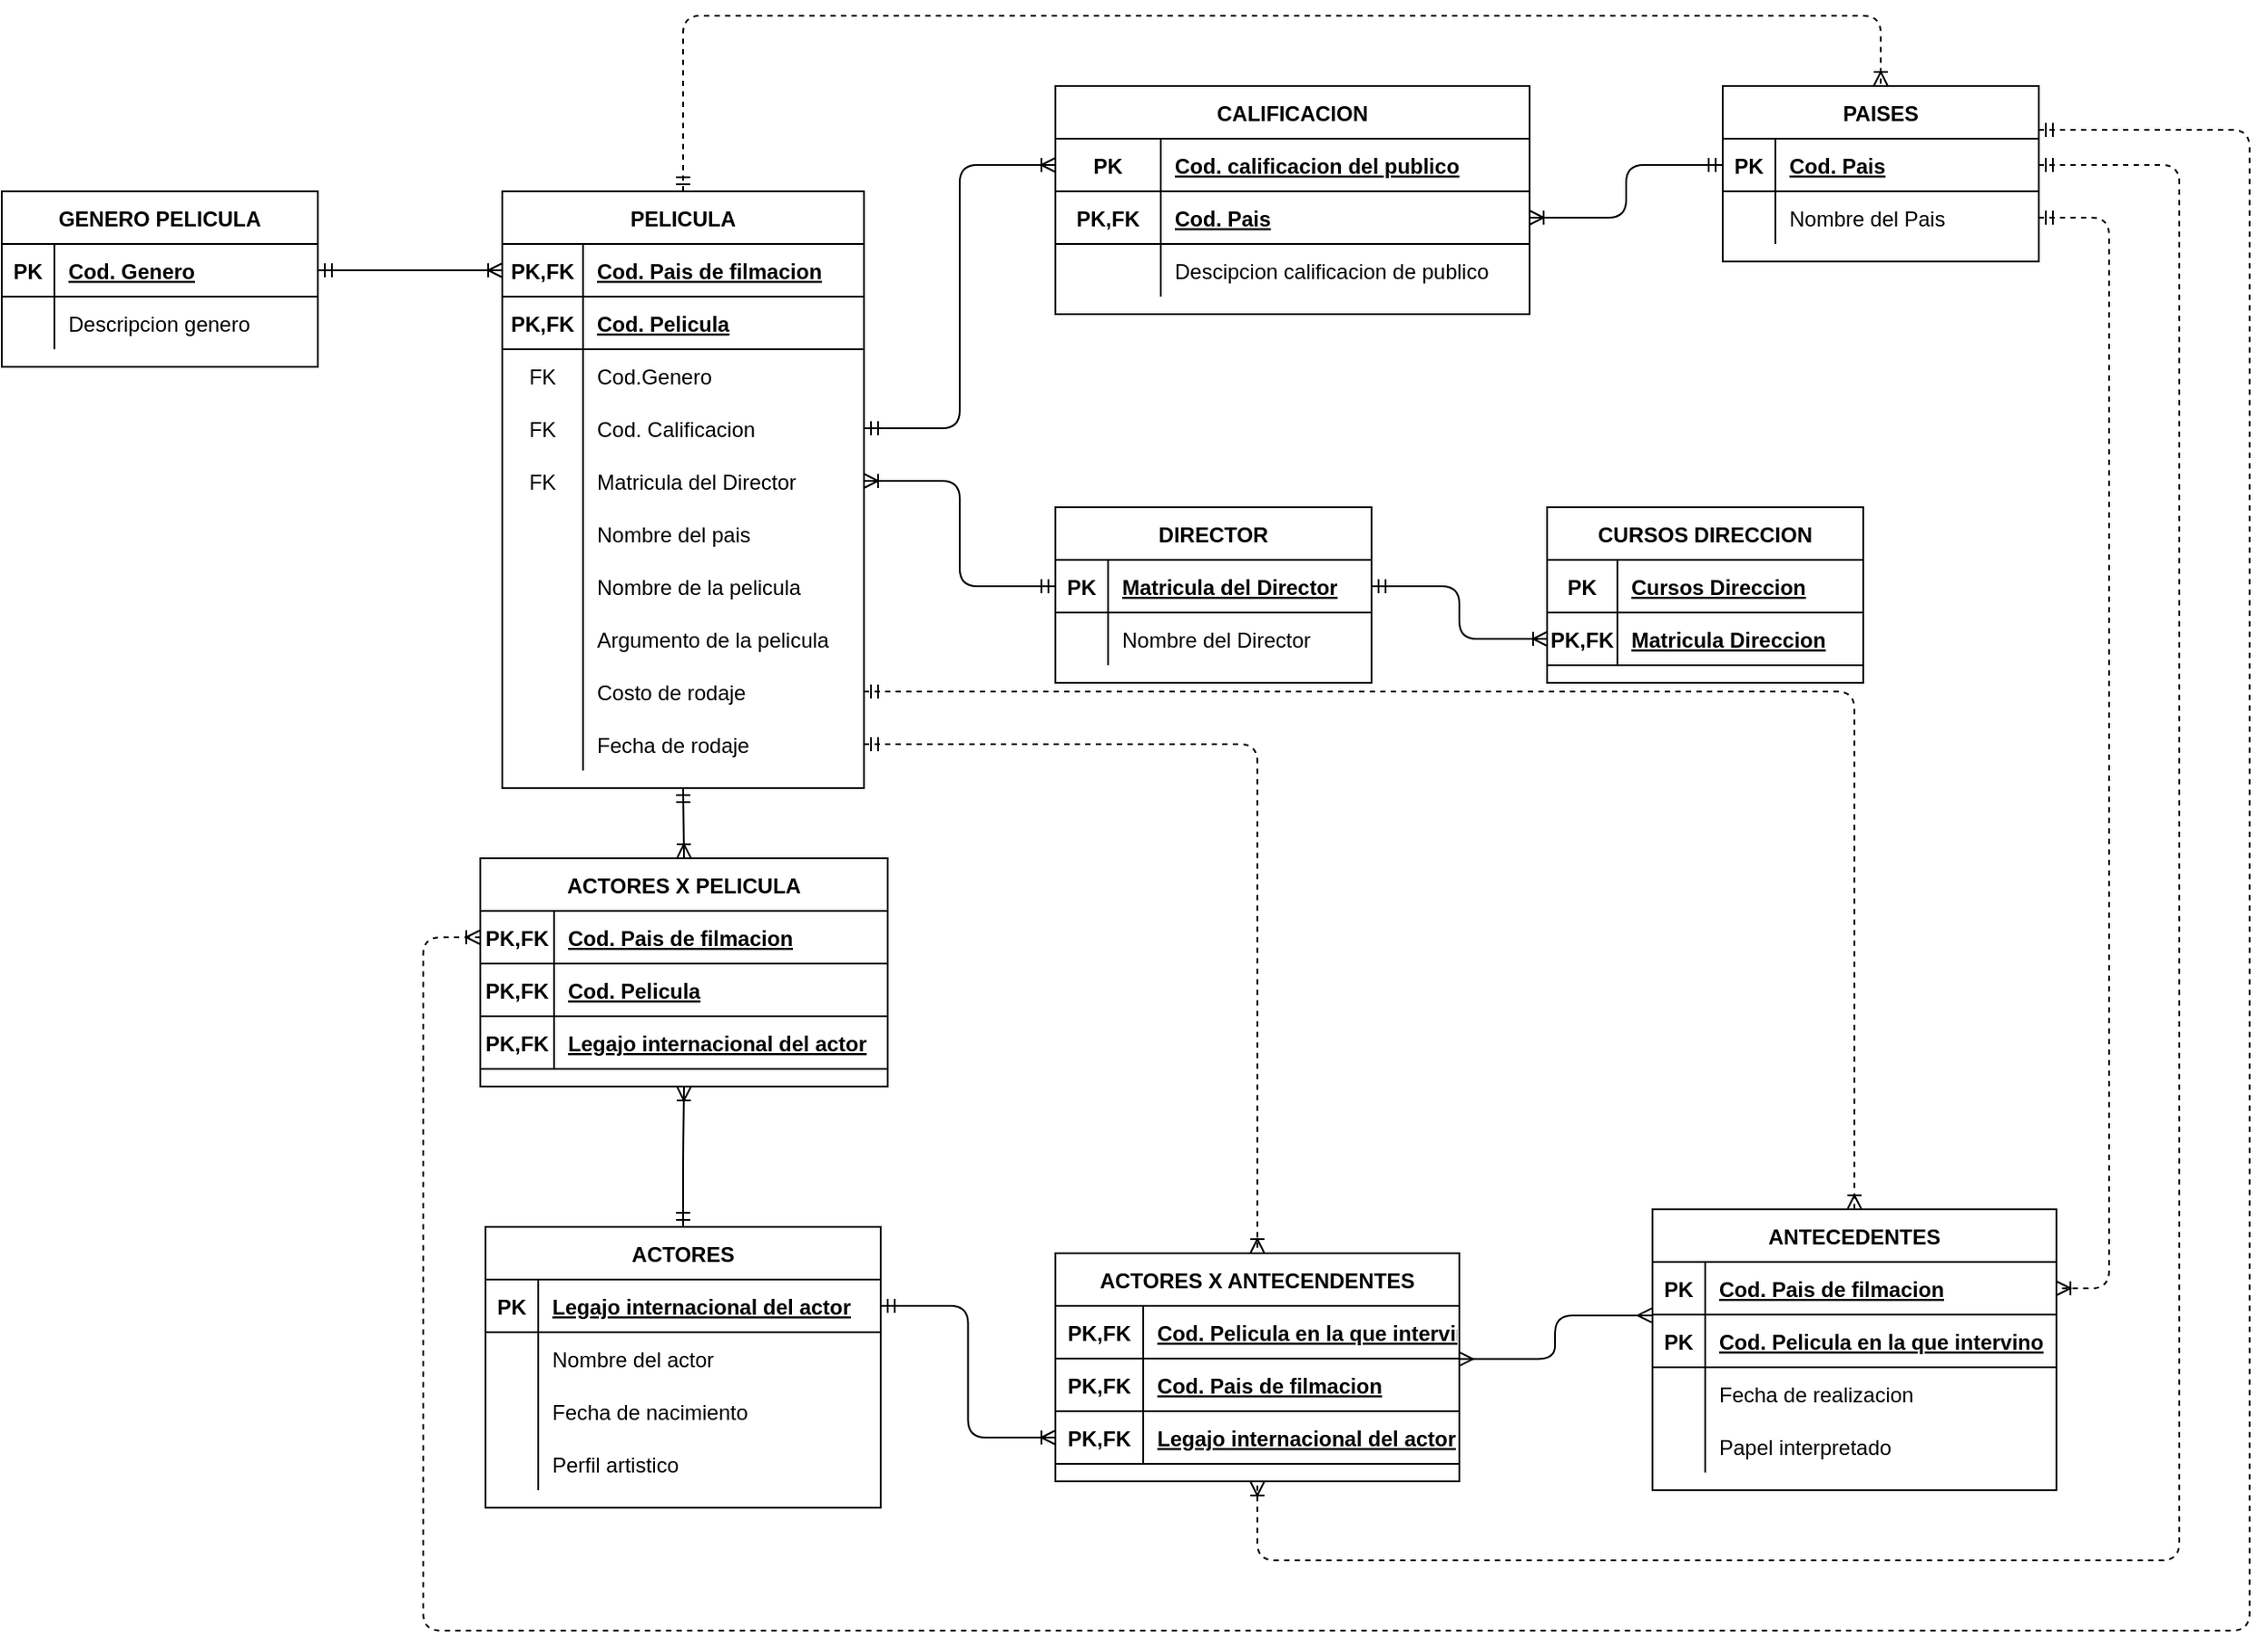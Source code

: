 <mxfile version="14.5.1" type="device"><diagram id="kVDSTqVcXKQELUIXkjLR" name="Page-1"><mxGraphModel dx="1342" dy="642" grid="1" gridSize="10" guides="1" tooltips="1" connect="1" arrows="1" fold="1" page="1" pageScale="1" pageWidth="827" pageHeight="1169" math="0" shadow="0"><root><mxCell id="0"/><mxCell id="1" parent="0"/><mxCell id="yVEAFRLBSTKk6e_BJKN3-1" value="PELICULA" style="shape=table;startSize=30;container=1;collapsible=1;childLayout=tableLayout;fixedRows=1;rowLines=0;fontStyle=1;align=center;resizeLast=1;" parent="1" vertex="1"><mxGeometry x="325" y="140" width="206" height="340" as="geometry"/></mxCell><mxCell id="yVEAFRLBSTKk6e_BJKN3-2" value="" style="shape=partialRectangle;collapsible=0;dropTarget=0;pointerEvents=0;fillColor=none;top=0;left=0;bottom=1;right=0;points=[[0,0.5],[1,0.5]];portConstraint=eastwest;" parent="yVEAFRLBSTKk6e_BJKN3-1" vertex="1"><mxGeometry y="30" width="206" height="30" as="geometry"/></mxCell><mxCell id="yVEAFRLBSTKk6e_BJKN3-3" value="PK,FK" style="shape=partialRectangle;connectable=0;fillColor=none;top=0;left=0;bottom=0;right=0;fontStyle=1;overflow=hidden;" parent="yVEAFRLBSTKk6e_BJKN3-2" vertex="1"><mxGeometry width="46" height="30" as="geometry"/></mxCell><mxCell id="yVEAFRLBSTKk6e_BJKN3-4" value="Cod. Pais de filmacion" style="shape=partialRectangle;connectable=0;fillColor=none;top=0;left=0;bottom=0;right=0;align=left;spacingLeft=6;fontStyle=5;overflow=hidden;" parent="yVEAFRLBSTKk6e_BJKN3-2" vertex="1"><mxGeometry x="46" width="160" height="30" as="geometry"/></mxCell><mxCell id="yVEAFRLBSTKk6e_BJKN3-14" value="" style="shape=partialRectangle;collapsible=0;dropTarget=0;pointerEvents=0;fillColor=none;top=0;left=0;bottom=1;right=0;points=[[0,0.5],[1,0.5]];portConstraint=eastwest;" parent="yVEAFRLBSTKk6e_BJKN3-1" vertex="1"><mxGeometry y="60" width="206" height="30" as="geometry"/></mxCell><mxCell id="yVEAFRLBSTKk6e_BJKN3-15" value="PK,FK" style="shape=partialRectangle;connectable=0;fillColor=none;top=0;left=0;bottom=0;right=0;fontStyle=1;overflow=hidden;" parent="yVEAFRLBSTKk6e_BJKN3-14" vertex="1"><mxGeometry width="46" height="30" as="geometry"/></mxCell><mxCell id="yVEAFRLBSTKk6e_BJKN3-16" value="Cod. Pelicula" style="shape=partialRectangle;connectable=0;fillColor=none;top=0;left=0;bottom=0;right=0;align=left;spacingLeft=6;fontStyle=5;overflow=hidden;" parent="yVEAFRLBSTKk6e_BJKN3-14" vertex="1"><mxGeometry x="46" width="160" height="30" as="geometry"/></mxCell><mxCell id="yVEAFRLBSTKk6e_BJKN3-31" value="" style="shape=partialRectangle;collapsible=0;dropTarget=0;pointerEvents=0;fillColor=none;top=0;left=0;bottom=0;right=0;points=[[0,0.5],[1,0.5]];portConstraint=eastwest;" parent="yVEAFRLBSTKk6e_BJKN3-1" vertex="1"><mxGeometry y="90" width="206" height="30" as="geometry"/></mxCell><mxCell id="yVEAFRLBSTKk6e_BJKN3-32" value="FK" style="shape=partialRectangle;connectable=0;fillColor=none;top=0;left=0;bottom=0;right=0;fontStyle=0;overflow=hidden;" parent="yVEAFRLBSTKk6e_BJKN3-31" vertex="1"><mxGeometry width="46" height="30" as="geometry"/></mxCell><mxCell id="yVEAFRLBSTKk6e_BJKN3-33" value="Cod.Genero" style="shape=partialRectangle;connectable=0;fillColor=none;top=0;left=0;bottom=0;right=0;align=left;spacingLeft=6;fontStyle=0;overflow=hidden;" parent="yVEAFRLBSTKk6e_BJKN3-31" vertex="1"><mxGeometry x="46" width="160" height="30" as="geometry"/></mxCell><mxCell id="w2Fs1ags7M4XUObkpMVb-5" value="" style="shape=partialRectangle;collapsible=0;dropTarget=0;pointerEvents=0;fillColor=none;top=0;left=0;bottom=0;right=0;points=[[0,0.5],[1,0.5]];portConstraint=eastwest;" parent="yVEAFRLBSTKk6e_BJKN3-1" vertex="1"><mxGeometry y="120" width="206" height="30" as="geometry"/></mxCell><mxCell id="w2Fs1ags7M4XUObkpMVb-6" value="FK" style="shape=partialRectangle;connectable=0;fillColor=none;top=0;left=0;bottom=0;right=0;fontStyle=0;overflow=hidden;" parent="w2Fs1ags7M4XUObkpMVb-5" vertex="1"><mxGeometry width="46" height="30" as="geometry"/></mxCell><mxCell id="w2Fs1ags7M4XUObkpMVb-7" value="Cod. Calificacion" style="shape=partialRectangle;connectable=0;fillColor=none;top=0;left=0;bottom=0;right=0;align=left;spacingLeft=6;fontStyle=0;overflow=hidden;" parent="w2Fs1ags7M4XUObkpMVb-5" vertex="1"><mxGeometry x="46" width="160" height="30" as="geometry"/></mxCell><mxCell id="yVEAFRLBSTKk6e_BJKN3-35" value="" style="shape=partialRectangle;collapsible=0;dropTarget=0;pointerEvents=0;fillColor=none;top=0;left=0;bottom=0;right=0;points=[[0,0.5],[1,0.5]];portConstraint=eastwest;" parent="yVEAFRLBSTKk6e_BJKN3-1" vertex="1"><mxGeometry y="150" width="206" height="30" as="geometry"/></mxCell><mxCell id="yVEAFRLBSTKk6e_BJKN3-36" value="FK" style="shape=partialRectangle;connectable=0;fillColor=none;top=0;left=0;bottom=0;right=0;fontStyle=0;overflow=hidden;" parent="yVEAFRLBSTKk6e_BJKN3-35" vertex="1"><mxGeometry width="46" height="30" as="geometry"/></mxCell><mxCell id="yVEAFRLBSTKk6e_BJKN3-37" value="Matricula del Director" style="shape=partialRectangle;connectable=0;fillColor=none;top=0;left=0;bottom=0;right=0;align=left;spacingLeft=6;fontStyle=0;overflow=hidden;" parent="yVEAFRLBSTKk6e_BJKN3-35" vertex="1"><mxGeometry x="46" width="160" height="30" as="geometry"/></mxCell><mxCell id="yVEAFRLBSTKk6e_BJKN3-5" value="" style="shape=partialRectangle;collapsible=0;dropTarget=0;pointerEvents=0;fillColor=none;top=0;left=0;bottom=0;right=0;points=[[0,0.5],[1,0.5]];portConstraint=eastwest;" parent="yVEAFRLBSTKk6e_BJKN3-1" vertex="1"><mxGeometry y="180" width="206" height="30" as="geometry"/></mxCell><mxCell id="yVEAFRLBSTKk6e_BJKN3-6" value="" style="shape=partialRectangle;connectable=0;fillColor=none;top=0;left=0;bottom=0;right=0;editable=1;overflow=hidden;" parent="yVEAFRLBSTKk6e_BJKN3-5" vertex="1"><mxGeometry width="46" height="30" as="geometry"/></mxCell><mxCell id="yVEAFRLBSTKk6e_BJKN3-7" value="Nombre del pais" style="shape=partialRectangle;connectable=0;fillColor=none;top=0;left=0;bottom=0;right=0;align=left;spacingLeft=6;overflow=hidden;" parent="yVEAFRLBSTKk6e_BJKN3-5" vertex="1"><mxGeometry x="46" width="160" height="30" as="geometry"/></mxCell><mxCell id="yVEAFRLBSTKk6e_BJKN3-8" value="" style="shape=partialRectangle;collapsible=0;dropTarget=0;pointerEvents=0;fillColor=none;top=0;left=0;bottom=0;right=0;points=[[0,0.5],[1,0.5]];portConstraint=eastwest;" parent="yVEAFRLBSTKk6e_BJKN3-1" vertex="1"><mxGeometry y="210" width="206" height="30" as="geometry"/></mxCell><mxCell id="yVEAFRLBSTKk6e_BJKN3-9" value="" style="shape=partialRectangle;connectable=0;fillColor=none;top=0;left=0;bottom=0;right=0;editable=1;overflow=hidden;" parent="yVEAFRLBSTKk6e_BJKN3-8" vertex="1"><mxGeometry width="46" height="30" as="geometry"/></mxCell><mxCell id="yVEAFRLBSTKk6e_BJKN3-10" value="Nombre de la pelicula" style="shape=partialRectangle;connectable=0;fillColor=none;top=0;left=0;bottom=0;right=0;align=left;spacingLeft=6;overflow=hidden;" parent="yVEAFRLBSTKk6e_BJKN3-8" vertex="1"><mxGeometry x="46" width="160" height="30" as="geometry"/></mxCell><mxCell id="yVEAFRLBSTKk6e_BJKN3-11" value="" style="shape=partialRectangle;collapsible=0;dropTarget=0;pointerEvents=0;fillColor=none;top=0;left=0;bottom=0;right=0;points=[[0,0.5],[1,0.5]];portConstraint=eastwest;" parent="yVEAFRLBSTKk6e_BJKN3-1" vertex="1"><mxGeometry y="240" width="206" height="30" as="geometry"/></mxCell><mxCell id="yVEAFRLBSTKk6e_BJKN3-12" value="" style="shape=partialRectangle;connectable=0;fillColor=none;top=0;left=0;bottom=0;right=0;editable=1;overflow=hidden;" parent="yVEAFRLBSTKk6e_BJKN3-11" vertex="1"><mxGeometry width="46" height="30" as="geometry"/></mxCell><mxCell id="yVEAFRLBSTKk6e_BJKN3-13" value="Argumento de la pelicula" style="shape=partialRectangle;connectable=0;fillColor=none;top=0;left=0;bottom=0;right=0;align=left;spacingLeft=6;overflow=hidden;" parent="yVEAFRLBSTKk6e_BJKN3-11" vertex="1"><mxGeometry x="46" width="160" height="30" as="geometry"/></mxCell><mxCell id="yVEAFRLBSTKk6e_BJKN3-129" value="" style="shape=partialRectangle;collapsible=0;dropTarget=0;pointerEvents=0;fillColor=none;top=0;left=0;bottom=0;right=0;points=[[0,0.5],[1,0.5]];portConstraint=eastwest;" parent="yVEAFRLBSTKk6e_BJKN3-1" vertex="1"><mxGeometry y="270" width="206" height="30" as="geometry"/></mxCell><mxCell id="yVEAFRLBSTKk6e_BJKN3-130" value="" style="shape=partialRectangle;connectable=0;fillColor=none;top=0;left=0;bottom=0;right=0;editable=1;overflow=hidden;" parent="yVEAFRLBSTKk6e_BJKN3-129" vertex="1"><mxGeometry width="46" height="30" as="geometry"/></mxCell><mxCell id="yVEAFRLBSTKk6e_BJKN3-131" value="Costo de rodaje" style="shape=partialRectangle;connectable=0;fillColor=none;top=0;left=0;bottom=0;right=0;align=left;spacingLeft=6;overflow=hidden;" parent="yVEAFRLBSTKk6e_BJKN3-129" vertex="1"><mxGeometry x="46" width="160" height="30" as="geometry"/></mxCell><mxCell id="yVEAFRLBSTKk6e_BJKN3-132" value="" style="shape=partialRectangle;collapsible=0;dropTarget=0;pointerEvents=0;fillColor=none;top=0;left=0;bottom=0;right=0;points=[[0,0.5],[1,0.5]];portConstraint=eastwest;" parent="yVEAFRLBSTKk6e_BJKN3-1" vertex="1"><mxGeometry y="300" width="206" height="30" as="geometry"/></mxCell><mxCell id="yVEAFRLBSTKk6e_BJKN3-133" value="" style="shape=partialRectangle;connectable=0;fillColor=none;top=0;left=0;bottom=0;right=0;editable=1;overflow=hidden;" parent="yVEAFRLBSTKk6e_BJKN3-132" vertex="1"><mxGeometry width="46" height="30" as="geometry"/></mxCell><mxCell id="yVEAFRLBSTKk6e_BJKN3-134" value="Fecha de rodaje" style="shape=partialRectangle;connectable=0;fillColor=none;top=0;left=0;bottom=0;right=0;align=left;spacingLeft=6;overflow=hidden;" parent="yVEAFRLBSTKk6e_BJKN3-132" vertex="1"><mxGeometry x="46" width="160" height="30" as="geometry"/></mxCell><mxCell id="yVEAFRLBSTKk6e_BJKN3-18" value="GENERO PELICULA" style="shape=table;startSize=30;container=1;collapsible=1;childLayout=tableLayout;fixedRows=1;rowLines=0;fontStyle=1;align=center;resizeLast=1;" parent="1" vertex="1"><mxGeometry x="40" y="140" width="180" height="100" as="geometry"/></mxCell><mxCell id="yVEAFRLBSTKk6e_BJKN3-19" value="" style="shape=partialRectangle;collapsible=0;dropTarget=0;pointerEvents=0;fillColor=none;top=0;left=0;bottom=1;right=0;points=[[0,0.5],[1,0.5]];portConstraint=eastwest;" parent="yVEAFRLBSTKk6e_BJKN3-18" vertex="1"><mxGeometry y="30" width="180" height="30" as="geometry"/></mxCell><mxCell id="yVEAFRLBSTKk6e_BJKN3-20" value="PK" style="shape=partialRectangle;connectable=0;fillColor=none;top=0;left=0;bottom=0;right=0;fontStyle=1;overflow=hidden;" parent="yVEAFRLBSTKk6e_BJKN3-19" vertex="1"><mxGeometry width="30" height="30" as="geometry"/></mxCell><mxCell id="yVEAFRLBSTKk6e_BJKN3-21" value="Cod. Genero" style="shape=partialRectangle;connectable=0;fillColor=none;top=0;left=0;bottom=0;right=0;align=left;spacingLeft=6;fontStyle=5;overflow=hidden;" parent="yVEAFRLBSTKk6e_BJKN3-19" vertex="1"><mxGeometry x="30" width="150" height="30" as="geometry"/></mxCell><mxCell id="yVEAFRLBSTKk6e_BJKN3-22" value="" style="shape=partialRectangle;collapsible=0;dropTarget=0;pointerEvents=0;fillColor=none;top=0;left=0;bottom=0;right=0;points=[[0,0.5],[1,0.5]];portConstraint=eastwest;" parent="yVEAFRLBSTKk6e_BJKN3-18" vertex="1"><mxGeometry y="60" width="180" height="30" as="geometry"/></mxCell><mxCell id="yVEAFRLBSTKk6e_BJKN3-23" value="" style="shape=partialRectangle;connectable=0;fillColor=none;top=0;left=0;bottom=0;right=0;editable=1;overflow=hidden;" parent="yVEAFRLBSTKk6e_BJKN3-22" vertex="1"><mxGeometry width="30" height="30" as="geometry"/></mxCell><mxCell id="yVEAFRLBSTKk6e_BJKN3-24" value="Descripcion genero" style="shape=partialRectangle;connectable=0;fillColor=none;top=0;left=0;bottom=0;right=0;align=left;spacingLeft=6;overflow=hidden;" parent="yVEAFRLBSTKk6e_BJKN3-22" vertex="1"><mxGeometry x="30" width="150" height="30" as="geometry"/></mxCell><mxCell id="yVEAFRLBSTKk6e_BJKN3-38" value="DIRECTOR" style="shape=table;startSize=30;container=1;collapsible=1;childLayout=tableLayout;fixedRows=1;rowLines=0;fontStyle=1;align=center;resizeLast=1;" parent="1" vertex="1"><mxGeometry x="640" y="320" width="180" height="100" as="geometry"/></mxCell><mxCell id="yVEAFRLBSTKk6e_BJKN3-39" value="" style="shape=partialRectangle;collapsible=0;dropTarget=0;pointerEvents=0;fillColor=none;top=0;left=0;bottom=1;right=0;points=[[0,0.5],[1,0.5]];portConstraint=eastwest;" parent="yVEAFRLBSTKk6e_BJKN3-38" vertex="1"><mxGeometry y="30" width="180" height="30" as="geometry"/></mxCell><mxCell id="yVEAFRLBSTKk6e_BJKN3-40" value="PK" style="shape=partialRectangle;connectable=0;fillColor=none;top=0;left=0;bottom=0;right=0;fontStyle=1;overflow=hidden;" parent="yVEAFRLBSTKk6e_BJKN3-39" vertex="1"><mxGeometry width="30" height="30" as="geometry"/></mxCell><mxCell id="yVEAFRLBSTKk6e_BJKN3-41" value="Matricula del Director" style="shape=partialRectangle;connectable=0;fillColor=none;top=0;left=0;bottom=0;right=0;align=left;spacingLeft=6;fontStyle=5;overflow=hidden;" parent="yVEAFRLBSTKk6e_BJKN3-39" vertex="1"><mxGeometry x="30" width="150" height="30" as="geometry"/></mxCell><mxCell id="yVEAFRLBSTKk6e_BJKN3-42" value="" style="shape=partialRectangle;collapsible=0;dropTarget=0;pointerEvents=0;fillColor=none;top=0;left=0;bottom=0;right=0;points=[[0,0.5],[1,0.5]];portConstraint=eastwest;" parent="yVEAFRLBSTKk6e_BJKN3-38" vertex="1"><mxGeometry y="60" width="180" height="30" as="geometry"/></mxCell><mxCell id="yVEAFRLBSTKk6e_BJKN3-43" value="" style="shape=partialRectangle;connectable=0;fillColor=none;top=0;left=0;bottom=0;right=0;editable=1;overflow=hidden;" parent="yVEAFRLBSTKk6e_BJKN3-42" vertex="1"><mxGeometry width="30" height="30" as="geometry"/></mxCell><mxCell id="yVEAFRLBSTKk6e_BJKN3-44" value="Nombre del Director" style="shape=partialRectangle;connectable=0;fillColor=none;top=0;left=0;bottom=0;right=0;align=left;spacingLeft=6;overflow=hidden;" parent="yVEAFRLBSTKk6e_BJKN3-42" vertex="1"><mxGeometry x="30" width="150" height="30" as="geometry"/></mxCell><mxCell id="yVEAFRLBSTKk6e_BJKN3-52" value="ACTORES" style="shape=table;startSize=30;container=1;collapsible=1;childLayout=tableLayout;fixedRows=1;rowLines=0;fontStyle=1;align=center;resizeLast=1;" parent="1" vertex="1"><mxGeometry x="315.5" y="730" width="225" height="160" as="geometry"/></mxCell><mxCell id="yVEAFRLBSTKk6e_BJKN3-53" value="" style="shape=partialRectangle;collapsible=0;dropTarget=0;pointerEvents=0;fillColor=none;top=0;left=0;bottom=1;right=0;points=[[0,0.5],[1,0.5]];portConstraint=eastwest;" parent="yVEAFRLBSTKk6e_BJKN3-52" vertex="1"><mxGeometry y="30" width="225" height="30" as="geometry"/></mxCell><mxCell id="yVEAFRLBSTKk6e_BJKN3-54" value="PK" style="shape=partialRectangle;connectable=0;fillColor=none;top=0;left=0;bottom=0;right=0;fontStyle=1;overflow=hidden;" parent="yVEAFRLBSTKk6e_BJKN3-53" vertex="1"><mxGeometry width="30" height="30" as="geometry"/></mxCell><mxCell id="yVEAFRLBSTKk6e_BJKN3-55" value="Legajo internacional del actor" style="shape=partialRectangle;connectable=0;fillColor=none;top=0;left=0;bottom=0;right=0;align=left;spacingLeft=6;fontStyle=5;overflow=hidden;" parent="yVEAFRLBSTKk6e_BJKN3-53" vertex="1"><mxGeometry x="30" width="195" height="30" as="geometry"/></mxCell><mxCell id="yVEAFRLBSTKk6e_BJKN3-56" value="" style="shape=partialRectangle;collapsible=0;dropTarget=0;pointerEvents=0;fillColor=none;top=0;left=0;bottom=0;right=0;points=[[0,0.5],[1,0.5]];portConstraint=eastwest;" parent="yVEAFRLBSTKk6e_BJKN3-52" vertex="1"><mxGeometry y="60" width="225" height="30" as="geometry"/></mxCell><mxCell id="yVEAFRLBSTKk6e_BJKN3-57" value="" style="shape=partialRectangle;connectable=0;fillColor=none;top=0;left=0;bottom=0;right=0;editable=1;overflow=hidden;" parent="yVEAFRLBSTKk6e_BJKN3-56" vertex="1"><mxGeometry width="30" height="30" as="geometry"/></mxCell><mxCell id="yVEAFRLBSTKk6e_BJKN3-58" value="Nombre del actor" style="shape=partialRectangle;connectable=0;fillColor=none;top=0;left=0;bottom=0;right=0;align=left;spacingLeft=6;overflow=hidden;" parent="yVEAFRLBSTKk6e_BJKN3-56" vertex="1"><mxGeometry x="30" width="195" height="30" as="geometry"/></mxCell><mxCell id="yVEAFRLBSTKk6e_BJKN3-59" value="" style="shape=partialRectangle;collapsible=0;dropTarget=0;pointerEvents=0;fillColor=none;top=0;left=0;bottom=0;right=0;points=[[0,0.5],[1,0.5]];portConstraint=eastwest;" parent="yVEAFRLBSTKk6e_BJKN3-52" vertex="1"><mxGeometry y="90" width="225" height="30" as="geometry"/></mxCell><mxCell id="yVEAFRLBSTKk6e_BJKN3-60" value="" style="shape=partialRectangle;connectable=0;fillColor=none;top=0;left=0;bottom=0;right=0;editable=1;overflow=hidden;" parent="yVEAFRLBSTKk6e_BJKN3-59" vertex="1"><mxGeometry width="30" height="30" as="geometry"/></mxCell><mxCell id="yVEAFRLBSTKk6e_BJKN3-61" value="Fecha de nacimiento" style="shape=partialRectangle;connectable=0;fillColor=none;top=0;left=0;bottom=0;right=0;align=left;spacingLeft=6;overflow=hidden;" parent="yVEAFRLBSTKk6e_BJKN3-59" vertex="1"><mxGeometry x="30" width="195" height="30" as="geometry"/></mxCell><mxCell id="yVEAFRLBSTKk6e_BJKN3-62" value="" style="shape=partialRectangle;collapsible=0;dropTarget=0;pointerEvents=0;fillColor=none;top=0;left=0;bottom=0;right=0;points=[[0,0.5],[1,0.5]];portConstraint=eastwest;" parent="yVEAFRLBSTKk6e_BJKN3-52" vertex="1"><mxGeometry y="120" width="225" height="30" as="geometry"/></mxCell><mxCell id="yVEAFRLBSTKk6e_BJKN3-63" value="" style="shape=partialRectangle;connectable=0;fillColor=none;top=0;left=0;bottom=0;right=0;editable=1;overflow=hidden;" parent="yVEAFRLBSTKk6e_BJKN3-62" vertex="1"><mxGeometry width="30" height="30" as="geometry"/></mxCell><mxCell id="yVEAFRLBSTKk6e_BJKN3-64" value="Perfil artistico" style="shape=partialRectangle;connectable=0;fillColor=none;top=0;left=0;bottom=0;right=0;align=left;spacingLeft=6;overflow=hidden;" parent="yVEAFRLBSTKk6e_BJKN3-62" vertex="1"><mxGeometry x="30" width="195" height="30" as="geometry"/></mxCell><mxCell id="yVEAFRLBSTKk6e_BJKN3-65" value="ACTORES X PELICULA" style="shape=table;startSize=30;container=1;collapsible=1;childLayout=tableLayout;fixedRows=1;rowLines=0;fontStyle=1;align=center;resizeLast=1;" parent="1" vertex="1"><mxGeometry x="312.5" y="520" width="232" height="130" as="geometry"/></mxCell><mxCell id="yVEAFRLBSTKk6e_BJKN3-66" value="" style="shape=partialRectangle;collapsible=0;dropTarget=0;pointerEvents=0;fillColor=none;top=0;left=0;bottom=1;right=0;points=[[0,0.5],[1,0.5]];portConstraint=eastwest;" parent="yVEAFRLBSTKk6e_BJKN3-65" vertex="1"><mxGeometry y="30" width="232" height="30" as="geometry"/></mxCell><mxCell id="yVEAFRLBSTKk6e_BJKN3-67" value="PK,FK" style="shape=partialRectangle;connectable=0;fillColor=none;top=0;left=0;bottom=0;right=0;fontStyle=1;overflow=hidden;" parent="yVEAFRLBSTKk6e_BJKN3-66" vertex="1"><mxGeometry width="42" height="30" as="geometry"/></mxCell><mxCell id="yVEAFRLBSTKk6e_BJKN3-68" value="Cod. Pais de filmacion" style="shape=partialRectangle;connectable=0;fillColor=none;top=0;left=0;bottom=0;right=0;align=left;spacingLeft=6;fontStyle=5;overflow=hidden;" parent="yVEAFRLBSTKk6e_BJKN3-66" vertex="1"><mxGeometry x="42" width="190" height="30" as="geometry"/></mxCell><mxCell id="yVEAFRLBSTKk6e_BJKN3-78" value="" style="shape=partialRectangle;collapsible=0;dropTarget=0;pointerEvents=0;fillColor=none;top=0;left=0;bottom=1;right=0;points=[[0,0.5],[1,0.5]];portConstraint=eastwest;" parent="yVEAFRLBSTKk6e_BJKN3-65" vertex="1"><mxGeometry y="60" width="232" height="30" as="geometry"/></mxCell><mxCell id="yVEAFRLBSTKk6e_BJKN3-79" value="PK,FK" style="shape=partialRectangle;connectable=0;fillColor=none;top=0;left=0;bottom=0;right=0;fontStyle=1;overflow=hidden;" parent="yVEAFRLBSTKk6e_BJKN3-78" vertex="1"><mxGeometry width="42" height="30" as="geometry"/></mxCell><mxCell id="yVEAFRLBSTKk6e_BJKN3-80" value="Cod. Pelicula" style="shape=partialRectangle;connectable=0;fillColor=none;top=0;left=0;bottom=0;right=0;align=left;spacingLeft=6;fontStyle=5;overflow=hidden;" parent="yVEAFRLBSTKk6e_BJKN3-78" vertex="1"><mxGeometry x="42" width="190" height="30" as="geometry"/></mxCell><mxCell id="yVEAFRLBSTKk6e_BJKN3-82" value="" style="shape=partialRectangle;collapsible=0;dropTarget=0;pointerEvents=0;fillColor=none;top=0;left=0;bottom=1;right=0;points=[[0,0.5],[1,0.5]];portConstraint=eastwest;" parent="yVEAFRLBSTKk6e_BJKN3-65" vertex="1"><mxGeometry y="90" width="232" height="30" as="geometry"/></mxCell><mxCell id="yVEAFRLBSTKk6e_BJKN3-83" value="PK,FK" style="shape=partialRectangle;connectable=0;fillColor=none;top=0;left=0;bottom=0;right=0;fontStyle=1;overflow=hidden;" parent="yVEAFRLBSTKk6e_BJKN3-82" vertex="1"><mxGeometry width="42" height="30" as="geometry"/></mxCell><mxCell id="yVEAFRLBSTKk6e_BJKN3-84" value="Legajo internacional del actor" style="shape=partialRectangle;connectable=0;fillColor=none;top=0;left=0;bottom=0;right=0;align=left;spacingLeft=6;fontStyle=5;overflow=hidden;" parent="yVEAFRLBSTKk6e_BJKN3-82" vertex="1"><mxGeometry x="42" width="190" height="30" as="geometry"/></mxCell><mxCell id="yVEAFRLBSTKk6e_BJKN3-86" value="ACTORES X ANTECENDENTES" style="shape=table;startSize=30;container=1;collapsible=1;childLayout=tableLayout;fixedRows=1;rowLines=0;fontStyle=1;align=center;resizeLast=1;" parent="1" vertex="1"><mxGeometry x="640" y="745" width="230" height="130" as="geometry"/></mxCell><mxCell id="yVEAFRLBSTKk6e_BJKN3-87" value="" style="shape=partialRectangle;collapsible=0;dropTarget=0;pointerEvents=0;fillColor=none;top=0;left=0;bottom=1;right=0;points=[[0,0.5],[1,0.5]];portConstraint=eastwest;" parent="yVEAFRLBSTKk6e_BJKN3-86" vertex="1"><mxGeometry y="30" width="230" height="30" as="geometry"/></mxCell><mxCell id="yVEAFRLBSTKk6e_BJKN3-88" value="PK,FK" style="shape=partialRectangle;connectable=0;fillColor=none;top=0;left=0;bottom=0;right=0;fontStyle=1;overflow=hidden;" parent="yVEAFRLBSTKk6e_BJKN3-87" vertex="1"><mxGeometry width="50" height="30" as="geometry"/></mxCell><mxCell id="yVEAFRLBSTKk6e_BJKN3-89" value="Cod. Pelicula en la que intervino" style="shape=partialRectangle;connectable=0;fillColor=none;top=0;left=0;bottom=0;right=0;align=left;spacingLeft=6;fontStyle=5;overflow=hidden;" parent="yVEAFRLBSTKk6e_BJKN3-87" vertex="1"><mxGeometry x="50" width="180" height="30" as="geometry"/></mxCell><mxCell id="yVEAFRLBSTKk6e_BJKN3-99" value="" style="shape=partialRectangle;collapsible=0;dropTarget=0;pointerEvents=0;fillColor=none;top=0;left=0;bottom=1;right=0;points=[[0,0.5],[1,0.5]];portConstraint=eastwest;" parent="yVEAFRLBSTKk6e_BJKN3-86" vertex="1"><mxGeometry y="60" width="230" height="30" as="geometry"/></mxCell><mxCell id="yVEAFRLBSTKk6e_BJKN3-100" value="PK,FK" style="shape=partialRectangle;connectable=0;fillColor=none;top=0;left=0;bottom=0;right=0;fontStyle=1;overflow=hidden;" parent="yVEAFRLBSTKk6e_BJKN3-99" vertex="1"><mxGeometry width="50" height="30" as="geometry"/></mxCell><mxCell id="yVEAFRLBSTKk6e_BJKN3-101" value="Cod. Pais de filmacion" style="shape=partialRectangle;connectable=0;fillColor=none;top=0;left=0;bottom=0;right=0;align=left;spacingLeft=6;fontStyle=5;overflow=hidden;" parent="yVEAFRLBSTKk6e_BJKN3-99" vertex="1"><mxGeometry x="50" width="180" height="30" as="geometry"/></mxCell><mxCell id="yVEAFRLBSTKk6e_BJKN3-102" value="" style="shape=partialRectangle;collapsible=0;dropTarget=0;pointerEvents=0;fillColor=none;top=0;left=0;bottom=1;right=0;points=[[0,0.5],[1,0.5]];portConstraint=eastwest;" parent="yVEAFRLBSTKk6e_BJKN3-86" vertex="1"><mxGeometry y="90" width="230" height="30" as="geometry"/></mxCell><mxCell id="yVEAFRLBSTKk6e_BJKN3-103" value="PK,FK" style="shape=partialRectangle;connectable=0;fillColor=none;top=0;left=0;bottom=0;right=0;fontStyle=1;overflow=hidden;" parent="yVEAFRLBSTKk6e_BJKN3-102" vertex="1"><mxGeometry width="50" height="30" as="geometry"/></mxCell><mxCell id="yVEAFRLBSTKk6e_BJKN3-104" value="Legajo internacional del actor" style="shape=partialRectangle;connectable=0;fillColor=none;top=0;left=0;bottom=0;right=0;align=left;spacingLeft=6;fontStyle=5;overflow=hidden;" parent="yVEAFRLBSTKk6e_BJKN3-102" vertex="1"><mxGeometry x="50" width="180" height="30" as="geometry"/></mxCell><mxCell id="yVEAFRLBSTKk6e_BJKN3-106" value="ANTECEDENTES" style="shape=table;startSize=30;container=1;collapsible=1;childLayout=tableLayout;fixedRows=1;rowLines=0;fontStyle=1;align=center;resizeLast=1;" parent="1" vertex="1"><mxGeometry x="980" y="720" width="230" height="160" as="geometry"/></mxCell><mxCell id="yVEAFRLBSTKk6e_BJKN3-119" value="" style="shape=partialRectangle;collapsible=0;dropTarget=0;pointerEvents=0;fillColor=none;top=0;left=0;bottom=1;right=0;points=[[0,0.5],[1,0.5]];portConstraint=eastwest;" parent="yVEAFRLBSTKk6e_BJKN3-106" vertex="1"><mxGeometry y="30" width="230" height="30" as="geometry"/></mxCell><mxCell id="yVEAFRLBSTKk6e_BJKN3-120" value="PK" style="shape=partialRectangle;connectable=0;fillColor=none;top=0;left=0;bottom=0;right=0;fontStyle=1;overflow=hidden;" parent="yVEAFRLBSTKk6e_BJKN3-119" vertex="1"><mxGeometry width="30" height="30" as="geometry"/></mxCell><mxCell id="yVEAFRLBSTKk6e_BJKN3-121" value="Cod. Pais de filmacion" style="shape=partialRectangle;connectable=0;fillColor=none;top=0;left=0;bottom=0;right=0;align=left;spacingLeft=6;fontStyle=5;overflow=hidden;" parent="yVEAFRLBSTKk6e_BJKN3-119" vertex="1"><mxGeometry x="30" width="200" height="30" as="geometry"/></mxCell><mxCell id="yVEAFRLBSTKk6e_BJKN3-125" value="" style="shape=partialRectangle;collapsible=0;dropTarget=0;pointerEvents=0;fillColor=none;top=0;left=0;bottom=1;right=0;points=[[0,0.5],[1,0.5]];portConstraint=eastwest;" parent="yVEAFRLBSTKk6e_BJKN3-106" vertex="1"><mxGeometry y="60" width="230" height="30" as="geometry"/></mxCell><mxCell id="yVEAFRLBSTKk6e_BJKN3-126" value="PK" style="shape=partialRectangle;connectable=0;fillColor=none;top=0;left=0;bottom=0;right=0;fontStyle=1;overflow=hidden;" parent="yVEAFRLBSTKk6e_BJKN3-125" vertex="1"><mxGeometry width="30" height="30" as="geometry"/></mxCell><mxCell id="yVEAFRLBSTKk6e_BJKN3-127" value="Cod. Pelicula en la que intervino" style="shape=partialRectangle;connectable=0;fillColor=none;top=0;left=0;bottom=0;right=0;align=left;spacingLeft=6;fontStyle=5;overflow=hidden;" parent="yVEAFRLBSTKk6e_BJKN3-125" vertex="1"><mxGeometry x="30" width="200" height="30" as="geometry"/></mxCell><mxCell id="yVEAFRLBSTKk6e_BJKN3-110" value="" style="shape=partialRectangle;collapsible=0;dropTarget=0;pointerEvents=0;fillColor=none;top=0;left=0;bottom=0;right=0;points=[[0,0.5],[1,0.5]];portConstraint=eastwest;" parent="yVEAFRLBSTKk6e_BJKN3-106" vertex="1"><mxGeometry y="90" width="230" height="30" as="geometry"/></mxCell><mxCell id="yVEAFRLBSTKk6e_BJKN3-111" value="" style="shape=partialRectangle;connectable=0;fillColor=none;top=0;left=0;bottom=0;right=0;editable=1;overflow=hidden;" parent="yVEAFRLBSTKk6e_BJKN3-110" vertex="1"><mxGeometry width="30" height="30" as="geometry"/></mxCell><mxCell id="yVEAFRLBSTKk6e_BJKN3-112" value="Fecha de realizacion" style="shape=partialRectangle;connectable=0;fillColor=none;top=0;left=0;bottom=0;right=0;align=left;spacingLeft=6;overflow=hidden;" parent="yVEAFRLBSTKk6e_BJKN3-110" vertex="1"><mxGeometry x="30" width="200" height="30" as="geometry"/></mxCell><mxCell id="yVEAFRLBSTKk6e_BJKN3-113" value="" style="shape=partialRectangle;collapsible=0;dropTarget=0;pointerEvents=0;fillColor=none;top=0;left=0;bottom=0;right=0;points=[[0,0.5],[1,0.5]];portConstraint=eastwest;" parent="yVEAFRLBSTKk6e_BJKN3-106" vertex="1"><mxGeometry y="120" width="230" height="30" as="geometry"/></mxCell><mxCell id="yVEAFRLBSTKk6e_BJKN3-114" value="" style="shape=partialRectangle;connectable=0;fillColor=none;top=0;left=0;bottom=0;right=0;editable=1;overflow=hidden;" parent="yVEAFRLBSTKk6e_BJKN3-113" vertex="1"><mxGeometry width="30" height="30" as="geometry"/></mxCell><mxCell id="yVEAFRLBSTKk6e_BJKN3-115" value="Papel interpretado" style="shape=partialRectangle;connectable=0;fillColor=none;top=0;left=0;bottom=0;right=0;align=left;spacingLeft=6;overflow=hidden;" parent="yVEAFRLBSTKk6e_BJKN3-113" vertex="1"><mxGeometry x="30" width="200" height="30" as="geometry"/></mxCell><mxCell id="yVEAFRLBSTKk6e_BJKN3-162" value="CALIFICACION" style="shape=table;startSize=30;container=1;collapsible=1;childLayout=tableLayout;fixedRows=1;rowLines=0;fontStyle=1;align=center;resizeLast=1;" parent="1" vertex="1"><mxGeometry x="640" y="80" width="270" height="130" as="geometry"/></mxCell><mxCell id="yVEAFRLBSTKk6e_BJKN3-163" value="" style="shape=partialRectangle;collapsible=0;dropTarget=0;pointerEvents=0;fillColor=none;top=0;left=0;bottom=1;right=0;points=[[0,0.5],[1,0.5]];portConstraint=eastwest;" parent="yVEAFRLBSTKk6e_BJKN3-162" vertex="1"><mxGeometry y="30" width="270" height="30" as="geometry"/></mxCell><mxCell id="yVEAFRLBSTKk6e_BJKN3-164" value="PK" style="shape=partialRectangle;connectable=0;fillColor=none;top=0;left=0;bottom=0;right=0;fontStyle=1;overflow=hidden;" parent="yVEAFRLBSTKk6e_BJKN3-163" vertex="1"><mxGeometry width="60" height="30" as="geometry"/></mxCell><mxCell id="yVEAFRLBSTKk6e_BJKN3-165" value="Cod. calificacion del publico" style="shape=partialRectangle;connectable=0;fillColor=none;top=0;left=0;bottom=0;right=0;align=left;spacingLeft=6;fontStyle=5;overflow=hidden;" parent="yVEAFRLBSTKk6e_BJKN3-163" vertex="1"><mxGeometry x="60" width="210" height="30" as="geometry"/></mxCell><mxCell id="w2Fs1ags7M4XUObkpMVb-8" value="" style="shape=partialRectangle;collapsible=0;dropTarget=0;pointerEvents=0;fillColor=none;top=0;left=0;bottom=1;right=0;points=[[0,0.5],[1,0.5]];portConstraint=eastwest;" parent="yVEAFRLBSTKk6e_BJKN3-162" vertex="1"><mxGeometry y="60" width="270" height="30" as="geometry"/></mxCell><mxCell id="w2Fs1ags7M4XUObkpMVb-9" value="PK,FK" style="shape=partialRectangle;connectable=0;fillColor=none;top=0;left=0;bottom=0;right=0;fontStyle=1;overflow=hidden;" parent="w2Fs1ags7M4XUObkpMVb-8" vertex="1"><mxGeometry width="60" height="30" as="geometry"/></mxCell><mxCell id="w2Fs1ags7M4XUObkpMVb-10" value="Cod. Pais" style="shape=partialRectangle;connectable=0;fillColor=none;top=0;left=0;bottom=0;right=0;align=left;spacingLeft=6;fontStyle=5;overflow=hidden;" parent="w2Fs1ags7M4XUObkpMVb-8" vertex="1"><mxGeometry x="60" width="210" height="30" as="geometry"/></mxCell><mxCell id="yVEAFRLBSTKk6e_BJKN3-178" value="" style="shape=partialRectangle;collapsible=0;dropTarget=0;pointerEvents=0;fillColor=none;top=0;left=0;bottom=0;right=0;points=[[0,0.5],[1,0.5]];portConstraint=eastwest;" parent="yVEAFRLBSTKk6e_BJKN3-162" vertex="1"><mxGeometry y="90" width="270" height="30" as="geometry"/></mxCell><mxCell id="yVEAFRLBSTKk6e_BJKN3-179" value="" style="shape=partialRectangle;connectable=0;fillColor=none;top=0;left=0;bottom=0;right=0;editable=1;overflow=hidden;" parent="yVEAFRLBSTKk6e_BJKN3-178" vertex="1"><mxGeometry width="60" height="30" as="geometry"/></mxCell><mxCell id="yVEAFRLBSTKk6e_BJKN3-180" value="Descipcion calificacion de publico" style="shape=partialRectangle;connectable=0;fillColor=none;top=0;left=0;bottom=0;right=0;align=left;spacingLeft=6;overflow=hidden;" parent="yVEAFRLBSTKk6e_BJKN3-178" vertex="1"><mxGeometry x="60" width="210" height="30" as="geometry"/></mxCell><mxCell id="w2Fs1ags7M4XUObkpMVb-11" value="PAISES" style="shape=table;startSize=30;container=1;collapsible=1;childLayout=tableLayout;fixedRows=1;rowLines=0;fontStyle=1;align=center;resizeLast=1;" parent="1" vertex="1"><mxGeometry x="1020" y="80" width="180" height="100" as="geometry"/></mxCell><mxCell id="w2Fs1ags7M4XUObkpMVb-12" value="" style="shape=partialRectangle;collapsible=0;dropTarget=0;pointerEvents=0;fillColor=none;top=0;left=0;bottom=1;right=0;points=[[0,0.5],[1,0.5]];portConstraint=eastwest;" parent="w2Fs1ags7M4XUObkpMVb-11" vertex="1"><mxGeometry y="30" width="180" height="30" as="geometry"/></mxCell><mxCell id="w2Fs1ags7M4XUObkpMVb-13" value="PK" style="shape=partialRectangle;connectable=0;fillColor=none;top=0;left=0;bottom=0;right=0;fontStyle=1;overflow=hidden;" parent="w2Fs1ags7M4XUObkpMVb-12" vertex="1"><mxGeometry width="30" height="30" as="geometry"/></mxCell><mxCell id="w2Fs1ags7M4XUObkpMVb-14" value="Cod. Pais" style="shape=partialRectangle;connectable=0;fillColor=none;top=0;left=0;bottom=0;right=0;align=left;spacingLeft=6;fontStyle=5;overflow=hidden;" parent="w2Fs1ags7M4XUObkpMVb-12" vertex="1"><mxGeometry x="30" width="150" height="30" as="geometry"/></mxCell><mxCell id="w2Fs1ags7M4XUObkpMVb-15" value="" style="shape=partialRectangle;collapsible=0;dropTarget=0;pointerEvents=0;fillColor=none;top=0;left=0;bottom=0;right=0;points=[[0,0.5],[1,0.5]];portConstraint=eastwest;" parent="w2Fs1ags7M4XUObkpMVb-11" vertex="1"><mxGeometry y="60" width="180" height="30" as="geometry"/></mxCell><mxCell id="w2Fs1ags7M4XUObkpMVb-16" value="" style="shape=partialRectangle;connectable=0;fillColor=none;top=0;left=0;bottom=0;right=0;editable=1;overflow=hidden;" parent="w2Fs1ags7M4XUObkpMVb-15" vertex="1"><mxGeometry width="30" height="30" as="geometry"/></mxCell><mxCell id="w2Fs1ags7M4XUObkpMVb-17" value="Nombre del Pais" style="shape=partialRectangle;connectable=0;fillColor=none;top=0;left=0;bottom=0;right=0;align=left;spacingLeft=6;overflow=hidden;" parent="w2Fs1ags7M4XUObkpMVb-15" vertex="1"><mxGeometry x="30" width="150" height="30" as="geometry"/></mxCell><mxCell id="w2Fs1ags7M4XUObkpMVb-25" value="CURSOS DIRECCION" style="shape=table;startSize=30;container=1;collapsible=1;childLayout=tableLayout;fixedRows=1;rowLines=0;fontStyle=1;align=center;resizeLast=1;" parent="1" vertex="1"><mxGeometry x="920" y="320" width="180" height="100" as="geometry"/></mxCell><mxCell id="w2Fs1ags7M4XUObkpMVb-26" value="" style="shape=partialRectangle;collapsible=0;dropTarget=0;pointerEvents=0;fillColor=none;top=0;left=0;bottom=1;right=0;points=[[0,0.5],[1,0.5]];portConstraint=eastwest;" parent="w2Fs1ags7M4XUObkpMVb-25" vertex="1"><mxGeometry y="30" width="180" height="30" as="geometry"/></mxCell><mxCell id="w2Fs1ags7M4XUObkpMVb-27" value="PK" style="shape=partialRectangle;connectable=0;fillColor=none;top=0;left=0;bottom=0;right=0;fontStyle=1;overflow=hidden;" parent="w2Fs1ags7M4XUObkpMVb-26" vertex="1"><mxGeometry width="40" height="30" as="geometry"/></mxCell><mxCell id="w2Fs1ags7M4XUObkpMVb-28" value="Cursos Direccion" style="shape=partialRectangle;connectable=0;fillColor=none;top=0;left=0;bottom=0;right=0;align=left;spacingLeft=6;fontStyle=5;overflow=hidden;" parent="w2Fs1ags7M4XUObkpMVb-26" vertex="1"><mxGeometry x="40" width="140" height="30" as="geometry"/></mxCell><mxCell id="w2Fs1ags7M4XUObkpMVb-38" value="" style="shape=partialRectangle;collapsible=0;dropTarget=0;pointerEvents=0;fillColor=none;top=0;left=0;bottom=1;right=0;points=[[0,0.5],[1,0.5]];portConstraint=eastwest;" parent="w2Fs1ags7M4XUObkpMVb-25" vertex="1"><mxGeometry y="60" width="180" height="30" as="geometry"/></mxCell><mxCell id="w2Fs1ags7M4XUObkpMVb-39" value="PK,FK" style="shape=partialRectangle;connectable=0;fillColor=none;top=0;left=0;bottom=0;right=0;fontStyle=1;overflow=hidden;" parent="w2Fs1ags7M4XUObkpMVb-38" vertex="1"><mxGeometry width="40" height="30" as="geometry"/></mxCell><mxCell id="w2Fs1ags7M4XUObkpMVb-40" value="Matricula Direccion" style="shape=partialRectangle;connectable=0;fillColor=none;top=0;left=0;bottom=0;right=0;align=left;spacingLeft=6;fontStyle=5;overflow=hidden;" parent="w2Fs1ags7M4XUObkpMVb-38" vertex="1"><mxGeometry x="40" width="140" height="30" as="geometry"/></mxCell><mxCell id="ne0BgJPLwm1_1pKSFh_O-4" value="" style="edgeStyle=entityRelationEdgeStyle;fontSize=12;html=1;endArrow=ERoneToMany;startArrow=ERmandOne;entryX=0;entryY=0.5;entryDx=0;entryDy=0;exitX=1;exitY=0.5;exitDx=0;exitDy=0;" edge="1" parent="1" source="yVEAFRLBSTKk6e_BJKN3-19" target="yVEAFRLBSTKk6e_BJKN3-2"><mxGeometry width="100" height="100" relative="1" as="geometry"><mxPoint x="150" y="400" as="sourcePoint"/><mxPoint x="250" y="300" as="targetPoint"/></mxGeometry></mxCell><mxCell id="ne0BgJPLwm1_1pKSFh_O-7" value="" style="edgeStyle=orthogonalEdgeStyle;fontSize=12;html=1;endArrow=ERoneToMany;startArrow=ERmandOne;entryX=1;entryY=0.5;entryDx=0;entryDy=0;exitX=0;exitY=0.5;exitDx=0;exitDy=0;" edge="1" parent="1" source="w2Fs1ags7M4XUObkpMVb-12" target="w2Fs1ags7M4XUObkpMVb-8"><mxGeometry width="100" height="100" relative="1" as="geometry"><mxPoint x="890" y="290" as="sourcePoint"/><mxPoint x="990" y="190" as="targetPoint"/></mxGeometry></mxCell><mxCell id="ne0BgJPLwm1_1pKSFh_O-8" value="" style="edgeStyle=orthogonalEdgeStyle;fontSize=12;html=1;endArrow=ERoneToMany;startArrow=ERmandOne;exitX=1;exitY=0.5;exitDx=0;exitDy=0;entryX=0;entryY=0.5;entryDx=0;entryDy=0;" edge="1" parent="1" source="yVEAFRLBSTKk6e_BJKN3-39" target="w2Fs1ags7M4XUObkpMVb-38"><mxGeometry width="100" height="100" relative="1" as="geometry"><mxPoint x="620" y="310" as="sourcePoint"/><mxPoint x="720" y="210" as="targetPoint"/></mxGeometry></mxCell><mxCell id="ne0BgJPLwm1_1pKSFh_O-9" value="" style="fontSize=12;html=1;endArrow=ERoneToMany;startArrow=ERmandOne;entryX=0.5;entryY=1;entryDx=0;entryDy=0;exitX=0.5;exitY=0;exitDx=0;exitDy=0;edgeStyle=orthogonalEdgeStyle;" edge="1" parent="1" source="yVEAFRLBSTKk6e_BJKN3-52" target="yVEAFRLBSTKk6e_BJKN3-65"><mxGeometry width="100" height="100" relative="1" as="geometry"><mxPoint x="650" y="690" as="sourcePoint"/><mxPoint x="750" y="590" as="targetPoint"/></mxGeometry></mxCell><mxCell id="ne0BgJPLwm1_1pKSFh_O-10" value="" style="fontSize=12;html=1;endArrow=ERmany;startArrow=ERmany;exitX=-0.002;exitY=1.015;exitDx=0;exitDy=0;exitPerimeter=0;entryX=0.999;entryY=1.009;entryDx=0;entryDy=0;entryPerimeter=0;edgeStyle=elbowEdgeStyle;" edge="1" parent="1" source="yVEAFRLBSTKk6e_BJKN3-119" target="yVEAFRLBSTKk6e_BJKN3-87"><mxGeometry width="100" height="100" relative="1" as="geometry"><mxPoint x="1070" y="560" as="sourcePoint"/><mxPoint x="970" y="660" as="targetPoint"/></mxGeometry></mxCell><mxCell id="ne0BgJPLwm1_1pKSFh_O-11" value="" style="edgeStyle=orthogonalEdgeStyle;fontSize=12;html=1;endArrow=ERoneToMany;startArrow=ERmandOne;exitX=1;exitY=0.5;exitDx=0;exitDy=0;entryX=0;entryY=0.5;entryDx=0;entryDy=0;" edge="1" parent="1" source="yVEAFRLBSTKk6e_BJKN3-53" target="yVEAFRLBSTKk6e_BJKN3-102"><mxGeometry width="100" height="100" relative="1" as="geometry"><mxPoint x="547.5" y="710" as="sourcePoint"/><mxPoint x="647.5" y="610" as="targetPoint"/></mxGeometry></mxCell><mxCell id="ne0BgJPLwm1_1pKSFh_O-12" value="" style="fontSize=12;html=1;endArrow=ERoneToMany;startArrow=ERmandOne;exitX=0.5;exitY=1;exitDx=0;exitDy=0;entryX=0.5;entryY=0;entryDx=0;entryDy=0;" edge="1" parent="1" source="yVEAFRLBSTKk6e_BJKN3-1" target="yVEAFRLBSTKk6e_BJKN3-65"><mxGeometry width="100" height="100" relative="1" as="geometry"><mxPoint x="670" y="710" as="sourcePoint"/><mxPoint x="770" y="610" as="targetPoint"/></mxGeometry></mxCell><mxCell id="ne0BgJPLwm1_1pKSFh_O-13" value="" style="edgeStyle=orthogonalEdgeStyle;fontSize=12;html=1;endArrow=ERoneToMany;startArrow=ERmandOne;entryX=1;entryY=0.5;entryDx=0;entryDy=0;exitX=0;exitY=0.5;exitDx=0;exitDy=0;" edge="1" parent="1" source="yVEAFRLBSTKk6e_BJKN3-39" target="yVEAFRLBSTKk6e_BJKN3-35"><mxGeometry width="100" height="100" relative="1" as="geometry"><mxPoint x="670" y="300" as="sourcePoint"/><mxPoint x="770" y="200" as="targetPoint"/></mxGeometry></mxCell><mxCell id="ne0BgJPLwm1_1pKSFh_O-14" value="" style="edgeStyle=orthogonalEdgeStyle;fontSize=12;html=1;endArrow=ERoneToMany;startArrow=ERmandOne;entryX=0;entryY=0.5;entryDx=0;entryDy=0;exitX=1;exitY=0.5;exitDx=0;exitDy=0;" edge="1" parent="1" source="w2Fs1ags7M4XUObkpMVb-5" target="yVEAFRLBSTKk6e_BJKN3-163"><mxGeometry width="100" height="100" relative="1" as="geometry"><mxPoint x="570" y="220" as="sourcePoint"/><mxPoint x="660" y="10" as="targetPoint"/></mxGeometry></mxCell><mxCell id="ne0BgJPLwm1_1pKSFh_O-20" value="" style="edgeStyle=orthogonalEdgeStyle;fontSize=12;html=1;endArrow=ERoneToMany;startArrow=ERmandOne;dashed=1;exitX=0.5;exitY=0;exitDx=0;exitDy=0;entryX=0.5;entryY=0;entryDx=0;entryDy=0;" edge="1" parent="1" source="yVEAFRLBSTKk6e_BJKN3-1" target="w2Fs1ags7M4XUObkpMVb-11"><mxGeometry width="100" height="100" relative="1" as="geometry"><mxPoint x="827" y="570" as="sourcePoint"/><mxPoint x="927" y="470" as="targetPoint"/><Array as="points"><mxPoint x="428" y="40"/><mxPoint x="1110" y="40"/></Array></mxGeometry></mxCell><mxCell id="ne0BgJPLwm1_1pKSFh_O-192" value="" style="edgeStyle=orthogonalEdgeStyle;fontSize=12;html=1;endArrow=ERoneToMany;startArrow=ERmandOne;dashed=1;exitX=1;exitY=0.5;exitDx=0;exitDy=0;entryX=1;entryY=0.5;entryDx=0;entryDy=0;" edge="1" parent="1" source="w2Fs1ags7M4XUObkpMVb-15" target="yVEAFRLBSTKk6e_BJKN3-119"><mxGeometry width="100" height="100" relative="1" as="geometry"><mxPoint x="940" y="600" as="sourcePoint"/><mxPoint x="1040" y="500" as="targetPoint"/><Array as="points"><mxPoint x="1240" y="155"/><mxPoint x="1240" y="765"/></Array></mxGeometry></mxCell><mxCell id="ne0BgJPLwm1_1pKSFh_O-193" value="" style="edgeStyle=orthogonalEdgeStyle;fontSize=12;html=1;endArrow=ERoneToMany;startArrow=ERmandOne;dashed=1;entryX=0.5;entryY=1;entryDx=0;entryDy=0;exitX=1;exitY=0.5;exitDx=0;exitDy=0;" edge="1" parent="1" source="w2Fs1ags7M4XUObkpMVb-12" target="yVEAFRLBSTKk6e_BJKN3-86"><mxGeometry width="100" height="100" relative="1" as="geometry"><mxPoint x="1310" y="160" as="sourcePoint"/><mxPoint x="990" y="510" as="targetPoint"/><Array as="points"><mxPoint x="1280" y="125"/><mxPoint x="1280" y="920"/><mxPoint x="755" y="920"/></Array></mxGeometry></mxCell><mxCell id="ne0BgJPLwm1_1pKSFh_O-194" value="" style="edgeStyle=orthogonalEdgeStyle;fontSize=12;html=1;endArrow=ERoneToMany;startArrow=ERmandOne;dashed=1;entryX=0;entryY=0.5;entryDx=0;entryDy=0;exitX=1;exitY=0.25;exitDx=0;exitDy=0;" edge="1" parent="1" source="w2Fs1ags7M4XUObkpMVb-11" target="yVEAFRLBSTKk6e_BJKN3-66"><mxGeometry width="100" height="100" relative="1" as="geometry"><mxPoint x="1260" y="99" as="sourcePoint"/><mxPoint x="272" y="640" as="targetPoint"/><Array as="points"><mxPoint x="1320" y="105"/><mxPoint x="1320" y="960"/><mxPoint x="280" y="960"/><mxPoint x="280" y="565"/></Array></mxGeometry></mxCell><mxCell id="ne0BgJPLwm1_1pKSFh_O-195" value="" style="edgeStyle=orthogonalEdgeStyle;fontSize=12;html=1;endArrow=ERoneToMany;startArrow=ERmandOne;dashed=1;entryX=0.5;entryY=0;entryDx=0;entryDy=0;exitX=1;exitY=0.5;exitDx=0;exitDy=0;" edge="1" parent="1" source="yVEAFRLBSTKk6e_BJKN3-132" target="yVEAFRLBSTKk6e_BJKN3-86"><mxGeometry width="100" height="100" relative="1" as="geometry"><mxPoint x="890" y="610" as="sourcePoint"/><mxPoint x="990" y="510" as="targetPoint"/></mxGeometry></mxCell><mxCell id="ne0BgJPLwm1_1pKSFh_O-196" value="" style="edgeStyle=orthogonalEdgeStyle;fontSize=12;html=1;endArrow=ERoneToMany;startArrow=ERmandOne;dashed=1;exitX=1;exitY=0.5;exitDx=0;exitDy=0;entryX=0.5;entryY=0;entryDx=0;entryDy=0;" edge="1" parent="1" source="yVEAFRLBSTKk6e_BJKN3-129" target="yVEAFRLBSTKk6e_BJKN3-106"><mxGeometry width="100" height="100" relative="1" as="geometry"><mxPoint x="890" y="610" as="sourcePoint"/><mxPoint x="990" y="510" as="targetPoint"/></mxGeometry></mxCell></root></mxGraphModel></diagram></mxfile>